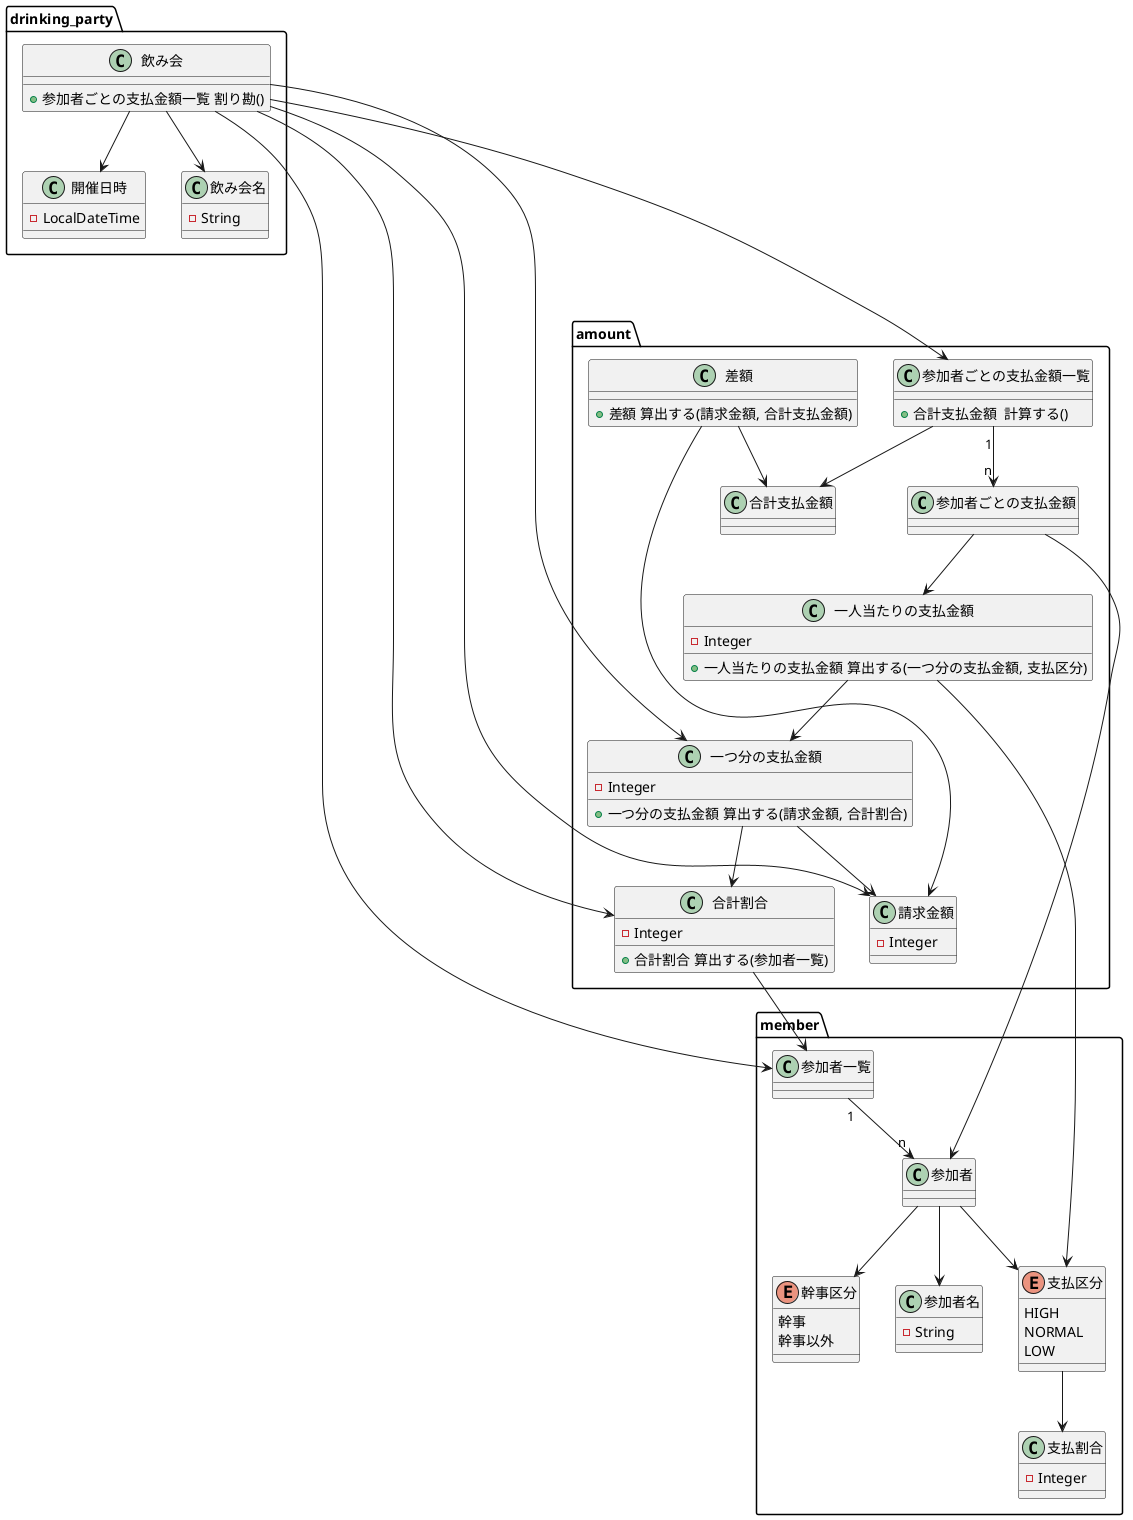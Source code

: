 @startuml

package drinking_party {
    class 飲み会 {
        + 参加者ごとの支払金額一覧 割り勘()
    }
    class 飲み会名 {
        - String
    }
    class 開催日時 {
        - LocalDateTime
    }

    飲み会 --> 飲み会名
    飲み会 --> 開催日時
}

package member {
    class 参加者名 {
        - String
    }
    enum 幹事区分 {
        幹事
        幹事以外
    }
    enum 支払区分 {
        HIGH
        NORMAL
        LOW
    }
    class 支払割合 {
        - Integer
    }

    参加者一覧 "1" --> "n" 参加者
    参加者 --> 参加者名
    参加者 --> 幹事区分
    参加者 --> 支払区分
    支払区分 --> 支払割合
}

package amount {
    class 請求金額 {
        - Integer
    }
    class 一つ分の支払金額 {
        - Integer
        + 一つ分の支払金額 算出する(請求金額, 合計割合)
    }
    class 一人当たりの支払金額 {
        - Integer
        + 一人当たりの支払金額 算出する(一つ分の支払金額, 支払区分)
    }
    class 合計割合 {
        - Integer
        + 合計割合 算出する(参加者一覧)
    }
    class 参加者ごとの支払金額 {
    }
    class 参加者ごとの支払金額一覧 {
        + 合計支払金額  計算する()
    }
    class 合計支払金額 {
    }
    class 差額 {
        + 差額 算出する(請求金額, 合計支払金額)
    }

    一つ分の支払金額 --> 請求金額
    参加者ごとの支払金額 --> 一人当たりの支払金額
    参加者ごとの支払金額一覧 "1" --> "n" 参加者ごとの支払金額
    参加者ごとの支払金額一覧 --> 合計支払金額
    差額 --> 請求金額
    差額 --> 合計支払金額
}

飲み会 --> 請求金額
飲み会 --> 一つ分の支払金額
飲み会 ----> 参加者ごとの支払金額一覧
飲み会 --> 合計割合
飲み会 --> 参加者一覧

一つ分の支払金額 --> 合計割合
合計割合 --> 参加者一覧

一人当たりの支払金額 --> 一つ分の支払金額
一人当たりの支払金額 --> 支払区分

参加者ごとの支払金額 --> 参加者

@enduml